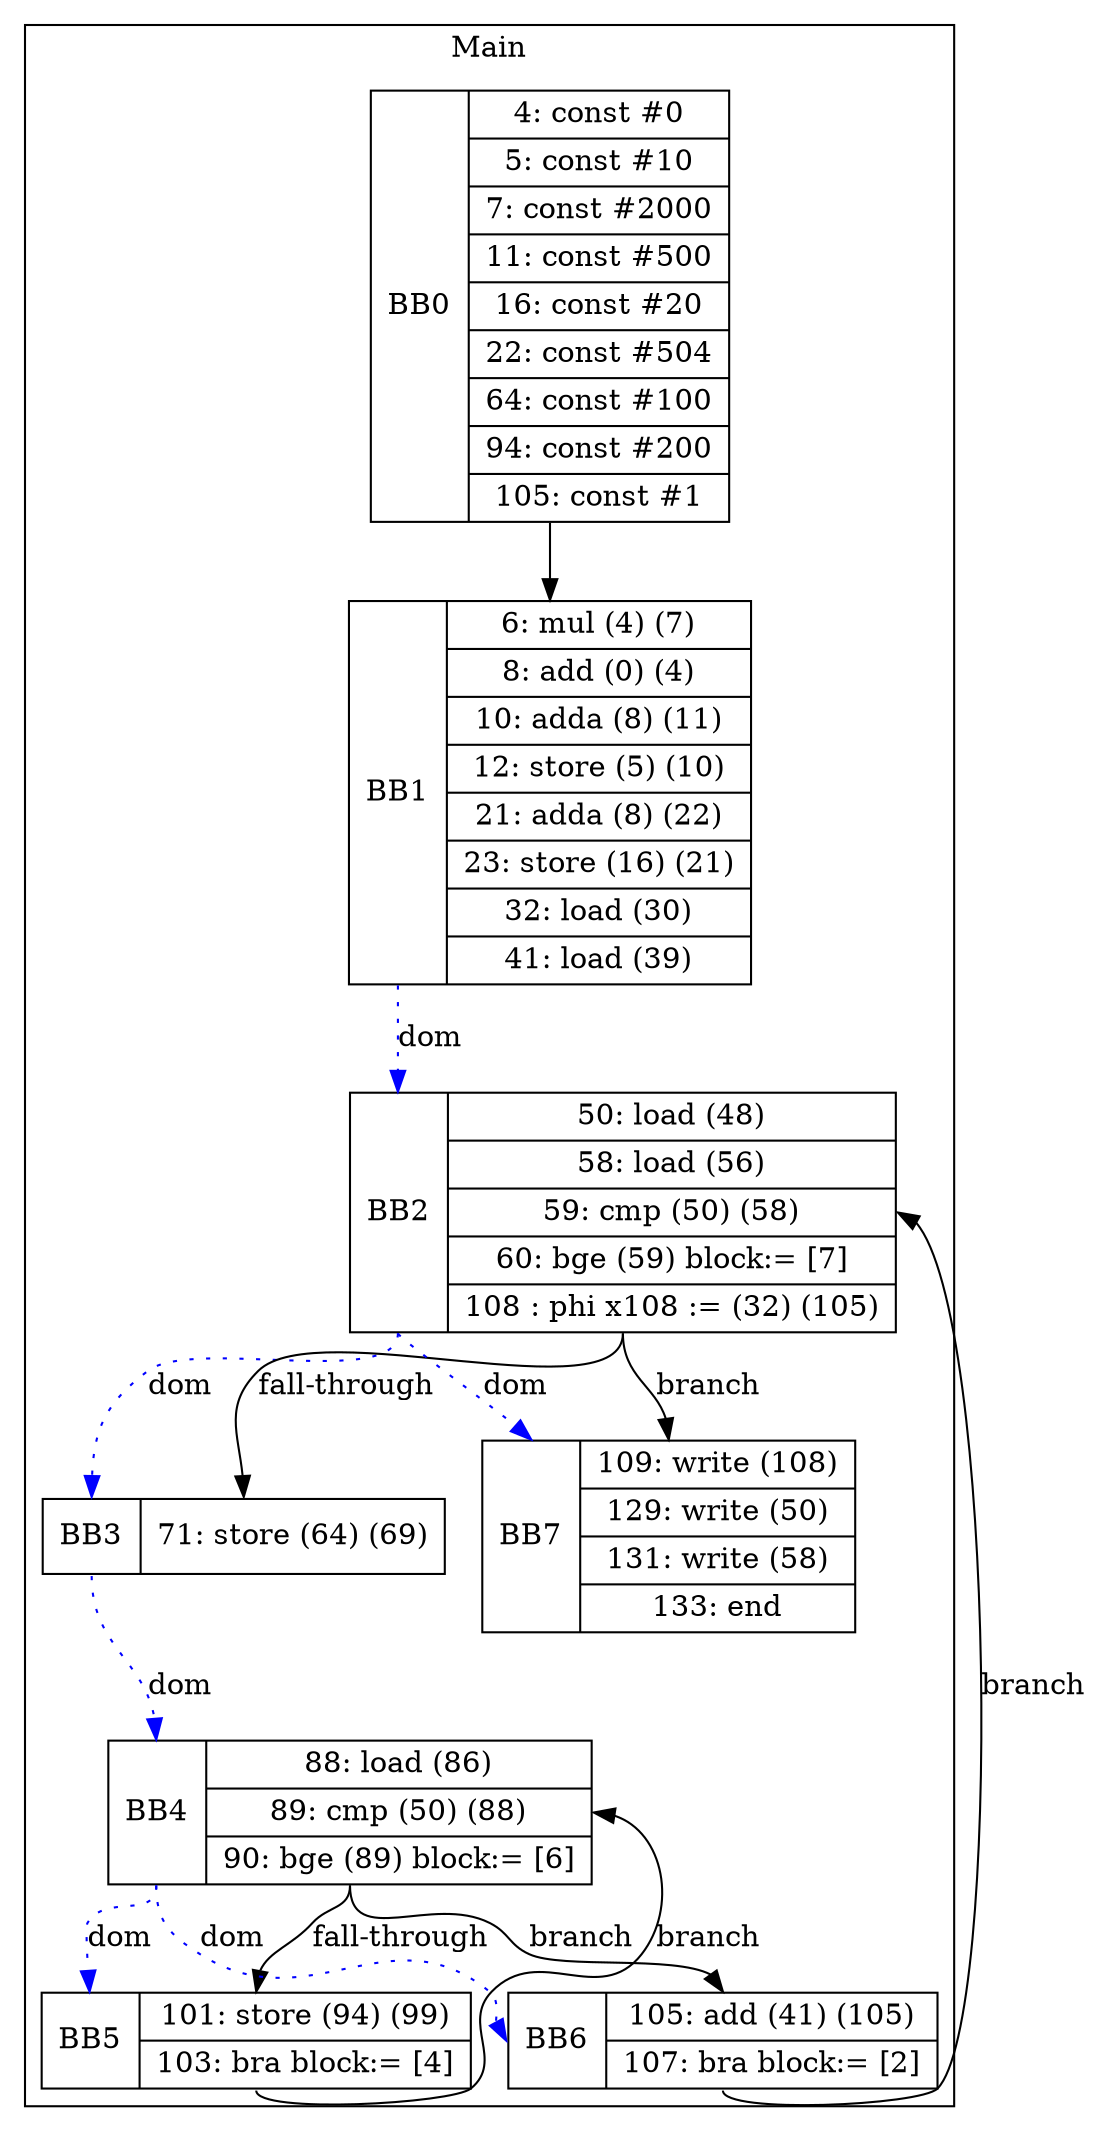 digraph G {
node [shape=record];
subgraph cluster_main{
label = "Main";
BB0 [shape=record, label="<b>BB0|{4: const #0|5: const #10|7: const #2000|11: const #500|16: const #20|22: const #504|64: const #100|94: const #200|105: const #1}"];
BB1 [shape=record, label="<b>BB1|{6: mul (4) (7)|8: add (0) (4)|10: adda (8) (11)|12: store (5) (10)|21: adda (8) (22)|23: store (16) (21)|32: load (30)|41: load (39)}"];
BB2 [shape=record, label="<b>BB2|{50: load (48)|58: load (56)|59: cmp (50) (58)|60: bge (59) block:= [7]|108 : phi x108 := (32) (105)}"];
BB3 [shape=record, label="<b>BB3|{71: store (64) (69)}"];
BB4 [shape=record, label="<b>BB4|{88: load (86)|89: cmp (50) (88)|90: bge (89) block:= [6]}"];
BB5 [shape=record, label="<b>BB5|{101: store (94) (99)|103: bra block:= [4]}"];
BB6 [shape=record, label="<b>BB6|{105: add (41) (105)|107: bra block:= [2]}"];
BB7 [shape=record, label="<b>BB7|{109: write (108)|129: write (50)|131: write (58)|133: end}"];
}
BB0:s -> BB1:n ;
BB1:b -> BB2:b [color=blue, style=dotted, label="dom"];
BB3:b -> BB4:b [color=blue, style=dotted, label="dom"];
BB2:b -> BB7:b [color=blue, style=dotted, label="dom"];
BB4:b -> BB6:b [color=blue, style=dotted, label="dom"];
BB2:b -> BB3:b [color=blue, style=dotted, label="dom"];
BB4:b -> BB5:b [color=blue, style=dotted, label="dom"];
BB4:s -> BB6:n [label="branch"];
BB2:s -> BB7:n [label="branch"];
BB6:s -> BB2:e [label="branch"];
BB5:s -> BB4:e [label="branch"];
BB2:s -> BB3:n [label="fall-through"];
BB4:s -> BB5:n [label="fall-through"];
}
